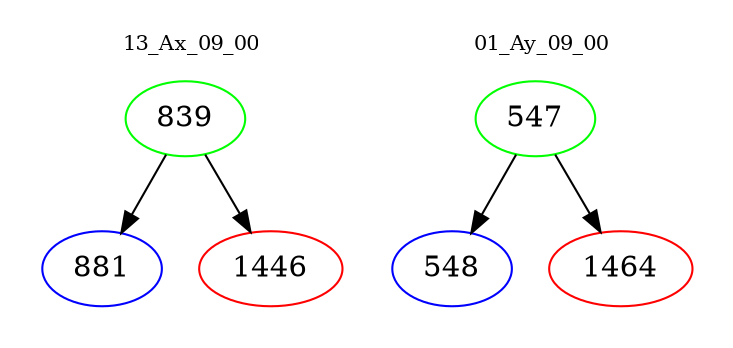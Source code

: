 digraph{
subgraph cluster_0 {
color = white
label = "13_Ax_09_00";
fontsize=10;
T0_839 [label="839", color="green"]
T0_839 -> T0_881 [color="black"]
T0_881 [label="881", color="blue"]
T0_839 -> T0_1446 [color="black"]
T0_1446 [label="1446", color="red"]
}
subgraph cluster_1 {
color = white
label = "01_Ay_09_00";
fontsize=10;
T1_547 [label="547", color="green"]
T1_547 -> T1_548 [color="black"]
T1_548 [label="548", color="blue"]
T1_547 -> T1_1464 [color="black"]
T1_1464 [label="1464", color="red"]
}
}

